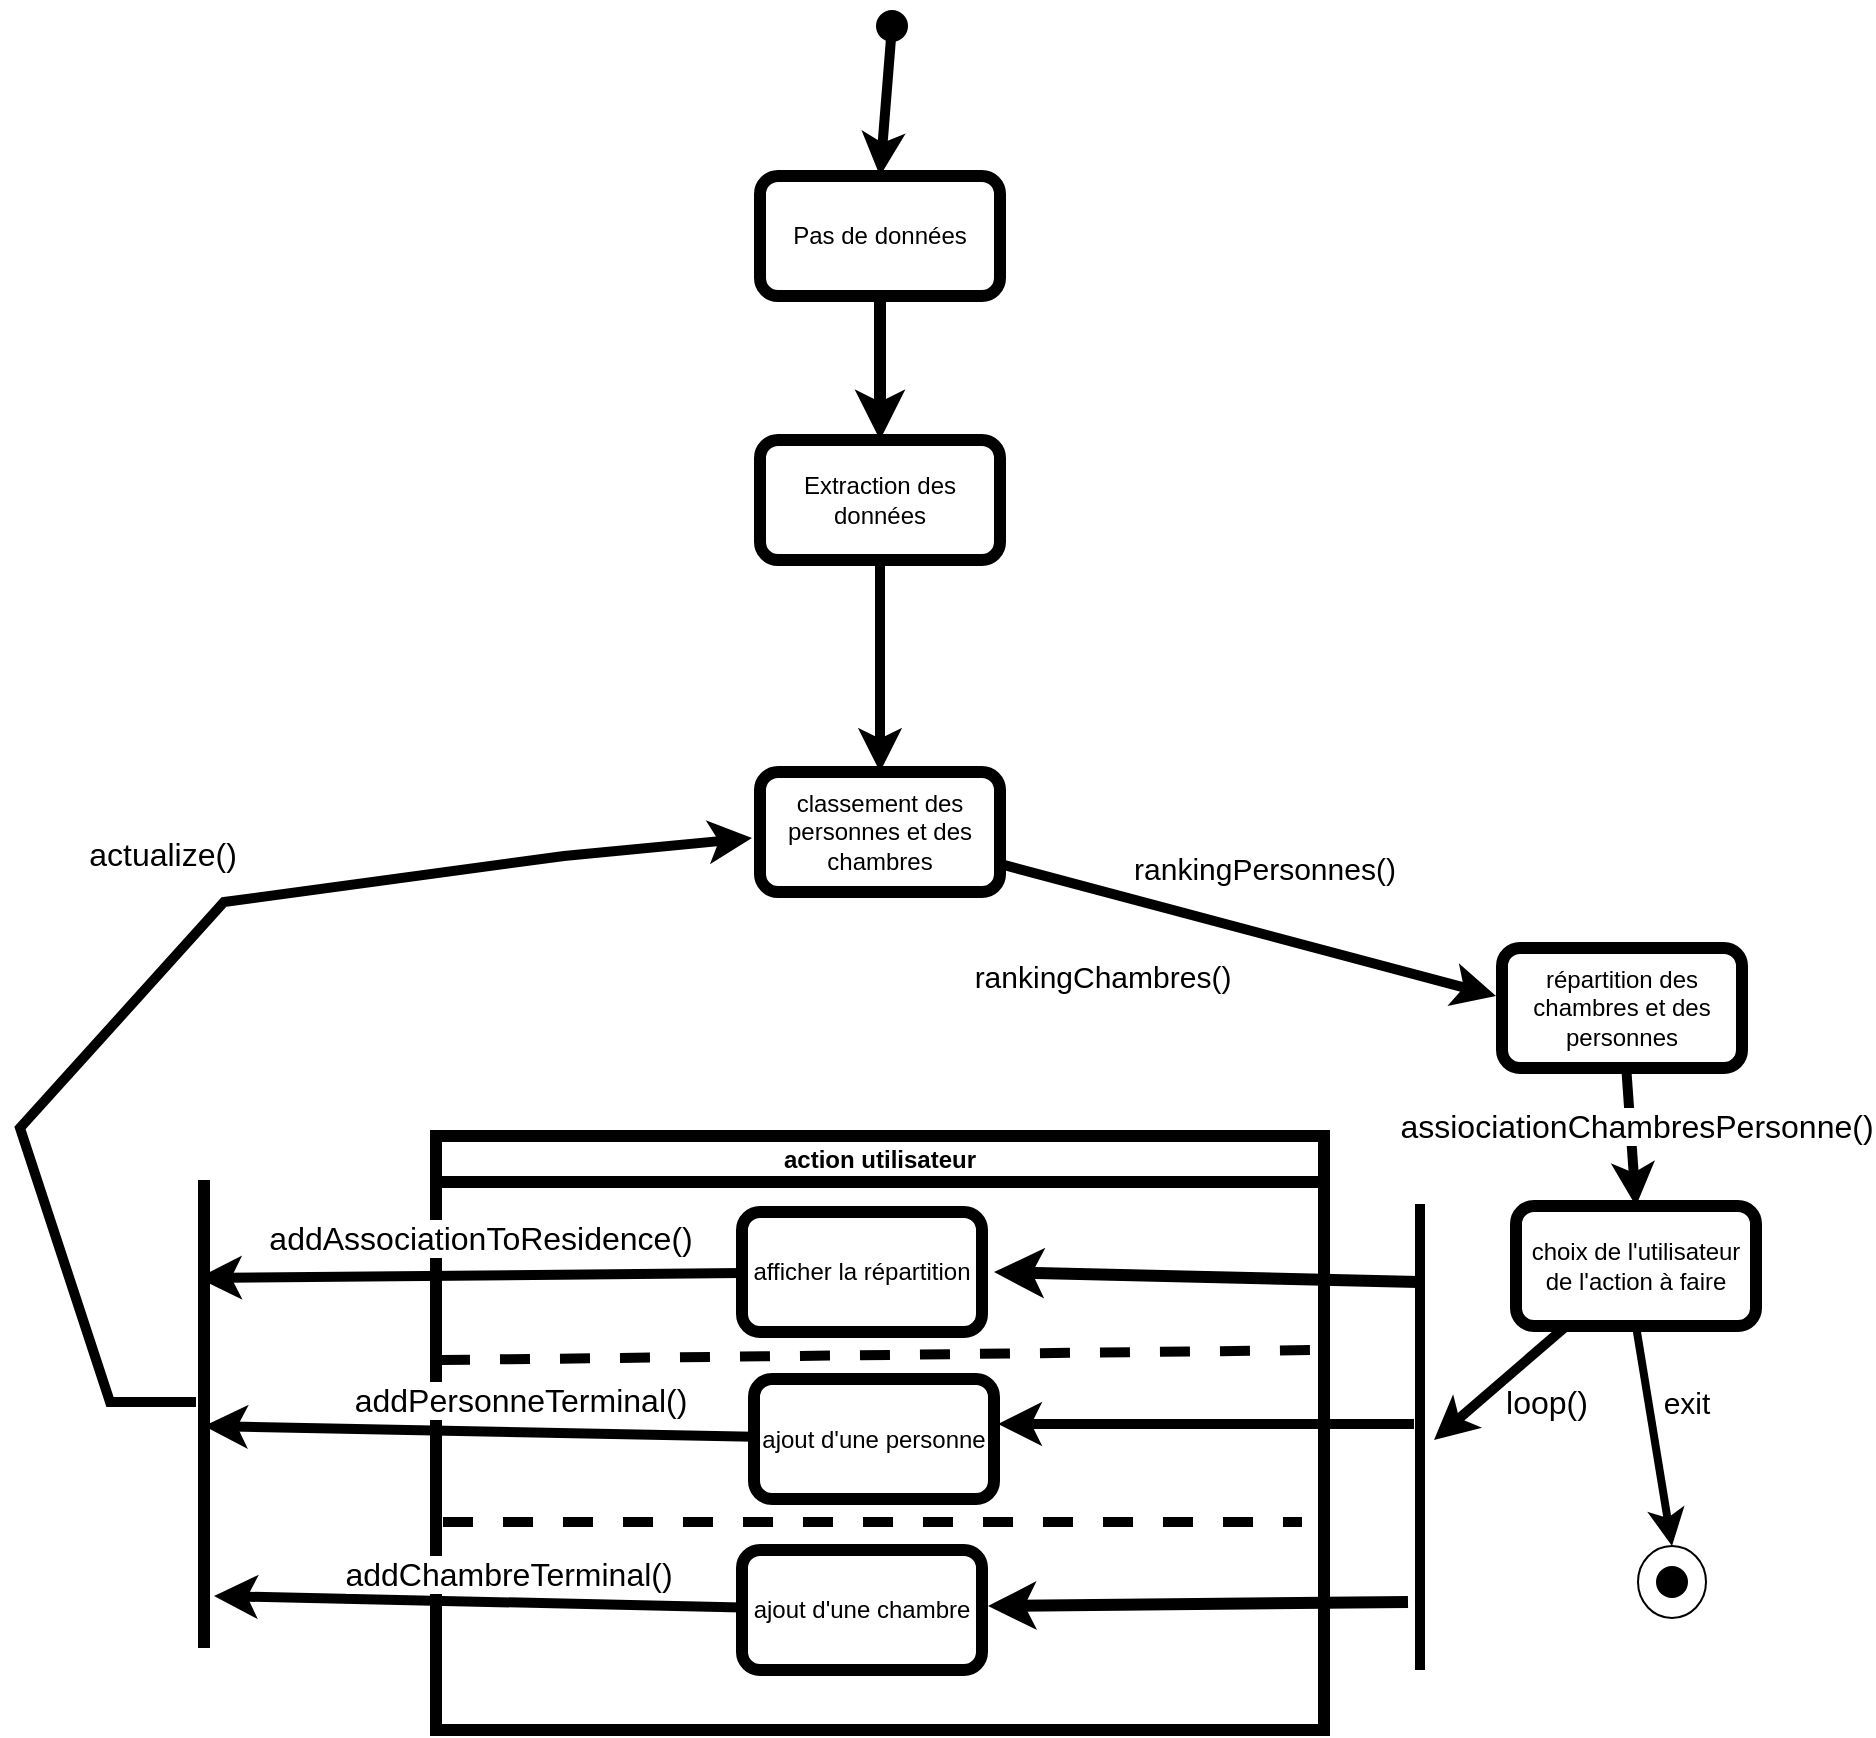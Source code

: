 <mxfile version="22.1.22" type="embed">
  <diagram id="gWISrfITsax8uBcyrK8t" name="Page-1">
    <mxGraphModel dx="1930" dy="1526" grid="0" gridSize="10" guides="1" tooltips="1" connect="1" arrows="1" fold="1" page="0" pageScale="1" pageWidth="413" pageHeight="291" math="0" shadow="0">
      <root>
        <mxCell id="0" />
        <mxCell id="1" parent="0" />
        <mxCell id="12" style="edgeStyle=none;html=1;entryX=0.5;entryY=0;entryDx=0;entryDy=0;strokeWidth=5;" parent="1" source="7" target="10" edge="1">
          <mxGeometry relative="1" as="geometry">
            <mxPoint x="287" y="-143" as="sourcePoint" />
          </mxGeometry>
        </mxCell>
        <mxCell id="7" value="" style="shape=waypoint;sketch=0;fillStyle=solid;size=6;pointerEvents=1;points=[];fillColor=none;resizable=0;rotatable=0;perimeter=centerPerimeter;snapToPoint=1;strokeWidth=6;" parent="1" vertex="1">
          <mxGeometry x="299" y="-155" width="20" height="20" as="geometry" />
        </mxCell>
        <mxCell id="44" style="edgeStyle=orthogonalEdgeStyle;rounded=0;orthogonalLoop=1;jettySize=auto;html=1;entryX=0.5;entryY=0;entryDx=0;entryDy=0;strokeWidth=6;" parent="1" source="10" target="13" edge="1">
          <mxGeometry relative="1" as="geometry" />
        </mxCell>
        <mxCell id="10" value="Pas de données" style="rounded=1;whiteSpace=wrap;html=1;strokeWidth=6;" parent="1" vertex="1">
          <mxGeometry x="243" y="-70" width="120" height="60" as="geometry" />
        </mxCell>
        <mxCell id="19" style="edgeStyle=none;html=1;exitX=0.5;exitY=1;exitDx=0;exitDy=0;entryX=0.5;entryY=0;entryDx=0;entryDy=0;strokeWidth=5;" parent="1" source="13" target="16" edge="1">
          <mxGeometry relative="1" as="geometry" />
        </mxCell>
        <mxCell id="13" value="Extraction des données" style="rounded=1;whiteSpace=wrap;html=1;strokeWidth=6;" parent="1" vertex="1">
          <mxGeometry x="243" y="62" width="120" height="60" as="geometry" />
        </mxCell>
        <mxCell id="24" style="edgeStyle=none;html=1;entryX=-0.025;entryY=0.4;entryDx=0;entryDy=0;entryPerimeter=0;strokeWidth=5;" parent="1" source="16" target="23" edge="1">
          <mxGeometry relative="1" as="geometry" />
        </mxCell>
        <mxCell id="57" value="rankingPersonnes()" style="edgeLabel;html=1;align=center;verticalAlign=middle;resizable=0;points=[];fontSize=15;" parent="24" vertex="1" connectable="0">
          <mxGeometry x="-0.178" y="2" relative="1" as="geometry">
            <mxPoint x="29" y="-23" as="offset" />
          </mxGeometry>
        </mxCell>
        <mxCell id="16" value="classement des personnes et des chambres" style="rounded=1;whiteSpace=wrap;html=1;strokeWidth=6;" parent="1" vertex="1">
          <mxGeometry x="243" y="228" width="120" height="60" as="geometry" />
        </mxCell>
        <mxCell id="26" style="edgeStyle=none;html=1;strokeWidth=5;" parent="1" source="17" edge="1">
          <mxGeometry relative="1" as="geometry">
            <mxPoint x="580" y="562" as="targetPoint" />
          </mxGeometry>
        </mxCell>
        <mxCell id="45" value="loop()" style="edgeLabel;html=1;align=center;verticalAlign=middle;resizable=0;points=[];fontSize=16;" parent="26" vertex="1" connectable="0">
          <mxGeometry x="-0.004" y="-2" relative="1" as="geometry">
            <mxPoint x="24" y="11" as="offset" />
          </mxGeometry>
        </mxCell>
        <mxCell id="17" value="choix de l&#39;utilisateur de l&#39;action à faire" style="rounded=1;whiteSpace=wrap;html=1;strokeWidth=6;" parent="1" vertex="1">
          <mxGeometry x="621" y="445" width="120" height="60" as="geometry" />
        </mxCell>
        <mxCell id="25" style="edgeStyle=none;html=1;entryX=0.5;entryY=0;entryDx=0;entryDy=0;strokeWidth=5;" parent="1" source="23" target="17" edge="1">
          <mxGeometry relative="1" as="geometry" />
        </mxCell>
        <mxCell id="46" value="Text" style="edgeLabel;html=1;align=center;verticalAlign=middle;resizable=0;points=[];" parent="25" vertex="1" connectable="0">
          <mxGeometry x="-0.073" relative="1" as="geometry">
            <mxPoint as="offset" />
          </mxGeometry>
        </mxCell>
        <mxCell id="47" value="assiociationChambresPersonne()" style="edgeLabel;html=1;align=center;verticalAlign=middle;resizable=0;points=[];fontSize=16;" parent="25" vertex="1" connectable="0">
          <mxGeometry x="-0.154" y="3" relative="1" as="geometry">
            <mxPoint as="offset" />
          </mxGeometry>
        </mxCell>
        <mxCell id="23" value="répartition des chambres et des personnes" style="rounded=1;whiteSpace=wrap;html=1;strokeWidth=6;" parent="1" vertex="1">
          <mxGeometry x="614" y="316" width="120" height="60" as="geometry" />
        </mxCell>
        <mxCell id="31" value="action utilisateur" style="swimlane;whiteSpace=wrap;html=1;strokeWidth=6;" parent="1" vertex="1">
          <mxGeometry x="81" y="410" width="444" height="297" as="geometry" />
        </mxCell>
        <mxCell id="20" value="afficher la répartition" style="rounded=1;whiteSpace=wrap;html=1;strokeWidth=6;" parent="31" vertex="1">
          <mxGeometry x="153" y="38" width="120" height="60" as="geometry" />
        </mxCell>
        <mxCell id="27" value="ajout d&#39;une personne" style="rounded=1;whiteSpace=wrap;html=1;strokeWidth=6;" parent="31" vertex="1">
          <mxGeometry x="159" y="121.5" width="120" height="60" as="geometry" />
        </mxCell>
        <mxCell id="28" value="ajout d&#39;une chambre" style="rounded=1;whiteSpace=wrap;html=1;strokeWidth=6;" parent="31" vertex="1">
          <mxGeometry x="153" y="207" width="120" height="60" as="geometry" />
        </mxCell>
        <mxCell id="37" value="" style="endArrow=classic;html=1;strokeWidth=6;endSize=5;" parent="31" edge="1">
          <mxGeometry width="50" height="50" relative="1" as="geometry">
            <mxPoint x="486" y="233" as="sourcePoint" />
            <mxPoint x="276" y="235" as="targetPoint" />
          </mxGeometry>
        </mxCell>
        <mxCell id="40" value="" style="endArrow=none;dashed=1;html=1;strokeWidth=5;" parent="31" edge="1">
          <mxGeometry width="50" height="50" relative="1" as="geometry">
            <mxPoint x="3.5" y="193" as="sourcePoint" />
            <mxPoint x="433" y="193" as="targetPoint" />
          </mxGeometry>
        </mxCell>
        <mxCell id="33" value="" style="endArrow=none;html=1;strokeWidth=5;" parent="1" edge="1">
          <mxGeometry width="50" height="50" relative="1" as="geometry">
            <mxPoint x="573" y="677" as="sourcePoint" />
            <mxPoint x="573" y="444" as="targetPoint" />
          </mxGeometry>
        </mxCell>
        <mxCell id="35" value="" style="endArrow=classic;html=1;strokeWidth=6;" parent="1" edge="1">
          <mxGeometry width="50" height="50" relative="1" as="geometry">
            <mxPoint x="572" y="483" as="sourcePoint" />
            <mxPoint x="360" y="478" as="targetPoint" />
          </mxGeometry>
        </mxCell>
        <mxCell id="36" value="" style="endArrow=classic;html=1;strokeWidth=5;" parent="1" edge="1">
          <mxGeometry width="50" height="50" relative="1" as="geometry">
            <mxPoint x="570" y="554" as="sourcePoint" />
            <mxPoint x="362" y="554" as="targetPoint" />
          </mxGeometry>
        </mxCell>
        <mxCell id="38" value="" style="endArrow=none;html=1;strokeWidth=6;" parent="1" edge="1">
          <mxGeometry width="50" height="50" relative="1" as="geometry">
            <mxPoint x="-35" y="666" as="sourcePoint" />
            <mxPoint x="-35" y="432" as="targetPoint" />
          </mxGeometry>
        </mxCell>
        <mxCell id="39" value="" style="endArrow=none;dashed=1;html=1;strokeWidth=5;" parent="1" edge="1">
          <mxGeometry width="50" height="50" relative="1" as="geometry">
            <mxPoint x="83" y="522" as="sourcePoint" />
            <mxPoint x="523" y="517" as="targetPoint" />
          </mxGeometry>
        </mxCell>
        <mxCell id="41" style="edgeStyle=none;html=1;strokeWidth=5;" parent="1" source="20" edge="1">
          <mxGeometry relative="1" as="geometry">
            <mxPoint x="-38" y="481" as="targetPoint" />
          </mxGeometry>
        </mxCell>
        <mxCell id="48" value="addAssociationToResidence()" style="edgeLabel;html=1;align=center;verticalAlign=middle;resizable=0;points=[];fontSize=16;" parent="41" vertex="1" connectable="0">
          <mxGeometry x="0.184" relative="1" as="geometry">
            <mxPoint x="30" y="-19" as="offset" />
          </mxGeometry>
        </mxCell>
        <mxCell id="42" style="edgeStyle=none;html=1;strokeWidth=5;" parent="1" source="27" edge="1">
          <mxGeometry relative="1" as="geometry">
            <mxPoint x="-35" y="555" as="targetPoint" />
          </mxGeometry>
        </mxCell>
        <mxCell id="49" value="addPersonneTerminal()" style="edgeLabel;html=1;align=center;verticalAlign=middle;resizable=0;points=[];fontSize=16;" parent="42" vertex="1" connectable="0">
          <mxGeometry x="-0.059" y="4" relative="1" as="geometry">
            <mxPoint x="12" y="-20" as="offset" />
          </mxGeometry>
        </mxCell>
        <mxCell id="43" style="edgeStyle=none;html=1;strokeWidth=5;" parent="1" source="28" edge="1">
          <mxGeometry relative="1" as="geometry">
            <mxPoint x="-30" y="640" as="targetPoint" />
          </mxGeometry>
        </mxCell>
        <mxCell id="50" value="addChambreTerminal()" style="edgeLabel;html=1;align=center;verticalAlign=middle;resizable=0;points=[];fontSize=16;" parent="43" vertex="1" connectable="0">
          <mxGeometry x="0.042" y="-3" relative="1" as="geometry">
            <mxPoint x="20" y="-11" as="offset" />
          </mxGeometry>
        </mxCell>
        <mxCell id="52" value="" style="endArrow=classic;html=1;rounded=0;strokeWidth=5;" parent="1" edge="1">
          <mxGeometry width="50" height="50" relative="1" as="geometry">
            <mxPoint x="-39" y="543" as="sourcePoint" />
            <mxPoint x="239" y="261" as="targetPoint" />
            <Array as="points">
              <mxPoint x="-82" y="543" />
              <mxPoint x="-127" y="406" />
              <mxPoint x="-25" y="293" />
              <mxPoint x="145" y="270" />
            </Array>
          </mxGeometry>
        </mxCell>
        <mxCell id="56" value="actualize()" style="edgeLabel;html=1;align=center;verticalAlign=middle;resizable=0;points=[];fontSize=16;" parent="52" vertex="1" connectable="0">
          <mxGeometry x="0.166" y="5" relative="1" as="geometry">
            <mxPoint x="-44" y="-17" as="offset" />
          </mxGeometry>
        </mxCell>
        <mxCell id="58" value="rankingChambres()" style="edgeLabel;html=1;align=center;verticalAlign=middle;resizable=0;points=[];fontSize=15;" parent="1" vertex="1" connectable="0">
          <mxGeometry x="414.004" y="329.999" as="geometry" />
        </mxCell>
        <mxCell id="60" value="" style="endArrow=classic;html=1;rounded=0;exitX=0.5;exitY=1;exitDx=0;exitDy=0;strokeWidth=4;" parent="1" source="17" edge="1">
          <mxGeometry width="50" height="50" relative="1" as="geometry">
            <mxPoint x="701" y="574" as="sourcePoint" />
            <mxPoint x="699" y="615" as="targetPoint" />
          </mxGeometry>
        </mxCell>
        <mxCell id="65" value="exit" style="edgeLabel;html=1;align=center;verticalAlign=middle;resizable=0;points=[];fontSize=15;" parent="60" vertex="1" connectable="0">
          <mxGeometry x="-0.49" relative="1" as="geometry">
            <mxPoint x="20" y="10" as="offset" />
          </mxGeometry>
        </mxCell>
        <mxCell id="62" value="" style="shape=waypoint;sketch=0;fillStyle=solid;size=6;pointerEvents=1;points=[];fillColor=none;resizable=0;rotatable=0;perimeter=centerPerimeter;snapToPoint=1;strokeWidth=6;" parent="1" vertex="1">
          <mxGeometry x="693" y="626" width="20" height="20" as="geometry" />
        </mxCell>
        <mxCell id="63" value="" style="ellipse;whiteSpace=wrap;html=1;" parent="1" vertex="1">
          <mxGeometry x="682" y="615" width="34" height="36" as="geometry" />
        </mxCell>
        <mxCell id="64" value="" style="shape=waypoint;sketch=0;fillStyle=solid;size=6;pointerEvents=1;points=[];fillColor=none;resizable=0;rotatable=0;perimeter=centerPerimeter;snapToPoint=1;strokeWidth=6;" parent="1" vertex="1">
          <mxGeometry x="689" y="623" width="20" height="20" as="geometry" />
        </mxCell>
      </root>
    </mxGraphModel>
  </diagram>
</mxfile>
